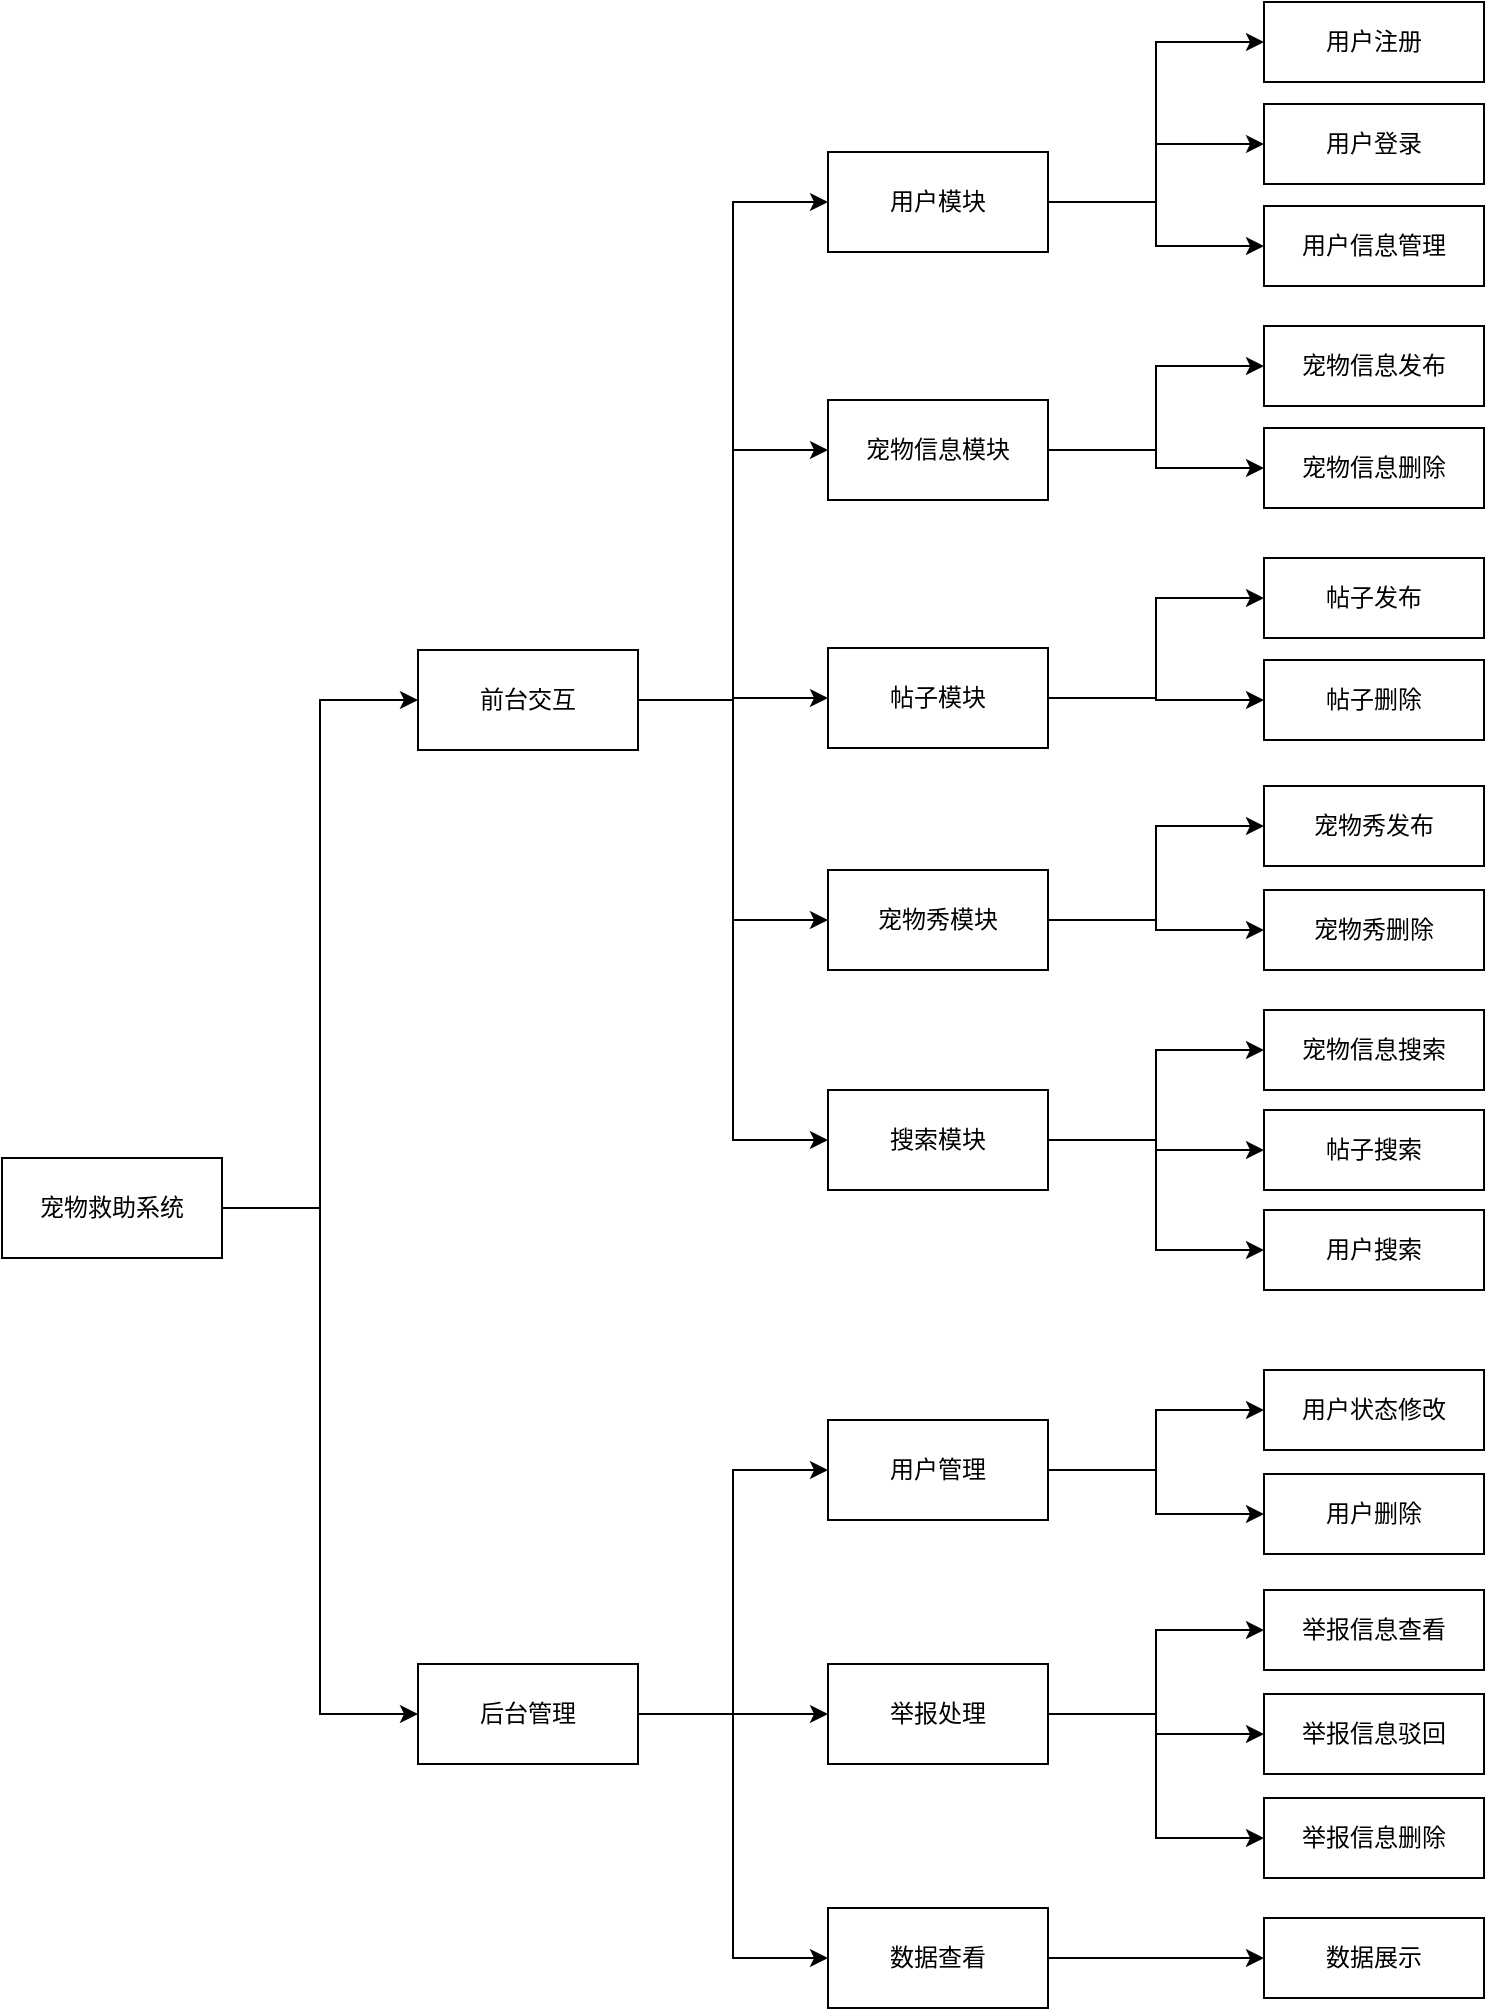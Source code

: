 <mxfile version="21.2.0" type="github">
  <diagram name="第 1 页" id="mkupdMt_LEtYy61-9lSY">
    <mxGraphModel dx="993" dy="949" grid="0" gridSize="10" guides="1" tooltips="1" connect="1" arrows="1" fold="1" page="0" pageScale="1" pageWidth="827" pageHeight="1169" math="0" shadow="0">
      <root>
        <mxCell id="0" />
        <mxCell id="1" parent="0" />
        <mxCell id="m7fBolxANu1u9ZSStpLS-4" style="edgeStyle=orthogonalEdgeStyle;rounded=0;orthogonalLoop=1;jettySize=auto;html=1;entryX=0;entryY=0.5;entryDx=0;entryDy=0;" edge="1" parent="1" source="m7fBolxANu1u9ZSStpLS-1" target="m7fBolxANu1u9ZSStpLS-3">
          <mxGeometry relative="1" as="geometry" />
        </mxCell>
        <mxCell id="m7fBolxANu1u9ZSStpLS-5" style="edgeStyle=orthogonalEdgeStyle;rounded=0;orthogonalLoop=1;jettySize=auto;html=1;entryX=0;entryY=0.5;entryDx=0;entryDy=0;" edge="1" parent="1" source="m7fBolxANu1u9ZSStpLS-1" target="m7fBolxANu1u9ZSStpLS-2">
          <mxGeometry relative="1" as="geometry" />
        </mxCell>
        <mxCell id="m7fBolxANu1u9ZSStpLS-1" value="宠物救助系统" style="html=1;whiteSpace=wrap;" vertex="1" parent="1">
          <mxGeometry x="2" y="215" width="110" height="50" as="geometry" />
        </mxCell>
        <mxCell id="m7fBolxANu1u9ZSStpLS-67" style="edgeStyle=orthogonalEdgeStyle;rounded=0;orthogonalLoop=1;jettySize=auto;html=1;entryX=0;entryY=0.5;entryDx=0;entryDy=0;" edge="1" parent="1" source="m7fBolxANu1u9ZSStpLS-2" target="m7fBolxANu1u9ZSStpLS-51">
          <mxGeometry relative="1" as="geometry" />
        </mxCell>
        <mxCell id="m7fBolxANu1u9ZSStpLS-68" style="edgeStyle=orthogonalEdgeStyle;rounded=0;orthogonalLoop=1;jettySize=auto;html=1;" edge="1" parent="1" source="m7fBolxANu1u9ZSStpLS-2" target="m7fBolxANu1u9ZSStpLS-52">
          <mxGeometry relative="1" as="geometry" />
        </mxCell>
        <mxCell id="m7fBolxANu1u9ZSStpLS-69" style="edgeStyle=orthogonalEdgeStyle;rounded=0;orthogonalLoop=1;jettySize=auto;html=1;entryX=0;entryY=0.5;entryDx=0;entryDy=0;" edge="1" parent="1" source="m7fBolxANu1u9ZSStpLS-2" target="m7fBolxANu1u9ZSStpLS-53">
          <mxGeometry relative="1" as="geometry" />
        </mxCell>
        <mxCell id="m7fBolxANu1u9ZSStpLS-2" value="后台管理" style="html=1;whiteSpace=wrap;" vertex="1" parent="1">
          <mxGeometry x="210" y="468" width="110" height="50" as="geometry" />
        </mxCell>
        <mxCell id="m7fBolxANu1u9ZSStpLS-46" style="edgeStyle=orthogonalEdgeStyle;rounded=0;orthogonalLoop=1;jettySize=auto;html=1;entryX=0;entryY=0.5;entryDx=0;entryDy=0;" edge="1" parent="1" source="m7fBolxANu1u9ZSStpLS-3" target="m7fBolxANu1u9ZSStpLS-10">
          <mxGeometry relative="1" as="geometry" />
        </mxCell>
        <mxCell id="m7fBolxANu1u9ZSStpLS-47" style="edgeStyle=orthogonalEdgeStyle;rounded=0;orthogonalLoop=1;jettySize=auto;html=1;entryX=0;entryY=0.5;entryDx=0;entryDy=0;" edge="1" parent="1" source="m7fBolxANu1u9ZSStpLS-3" target="m7fBolxANu1u9ZSStpLS-9">
          <mxGeometry relative="1" as="geometry" />
        </mxCell>
        <mxCell id="m7fBolxANu1u9ZSStpLS-48" style="edgeStyle=orthogonalEdgeStyle;rounded=0;orthogonalLoop=1;jettySize=auto;html=1;entryX=0;entryY=0.5;entryDx=0;entryDy=0;" edge="1" parent="1" source="m7fBolxANu1u9ZSStpLS-3" target="m7fBolxANu1u9ZSStpLS-8">
          <mxGeometry relative="1" as="geometry" />
        </mxCell>
        <mxCell id="m7fBolxANu1u9ZSStpLS-49" style="edgeStyle=orthogonalEdgeStyle;rounded=0;orthogonalLoop=1;jettySize=auto;html=1;entryX=0;entryY=0.5;entryDx=0;entryDy=0;" edge="1" parent="1" source="m7fBolxANu1u9ZSStpLS-3" target="m7fBolxANu1u9ZSStpLS-7">
          <mxGeometry relative="1" as="geometry" />
        </mxCell>
        <mxCell id="m7fBolxANu1u9ZSStpLS-50" style="edgeStyle=orthogonalEdgeStyle;rounded=0;orthogonalLoop=1;jettySize=auto;html=1;entryX=0;entryY=0.5;entryDx=0;entryDy=0;" edge="1" parent="1" source="m7fBolxANu1u9ZSStpLS-3" target="m7fBolxANu1u9ZSStpLS-6">
          <mxGeometry relative="1" as="geometry" />
        </mxCell>
        <mxCell id="m7fBolxANu1u9ZSStpLS-3" value="前台交互" style="html=1;whiteSpace=wrap;" vertex="1" parent="1">
          <mxGeometry x="210" y="-39" width="110" height="50" as="geometry" />
        </mxCell>
        <mxCell id="m7fBolxANu1u9ZSStpLS-43" style="edgeStyle=orthogonalEdgeStyle;rounded=0;orthogonalLoop=1;jettySize=auto;html=1;entryX=0;entryY=0.5;entryDx=0;entryDy=0;" edge="1" parent="1" source="m7fBolxANu1u9ZSStpLS-6" target="m7fBolxANu1u9ZSStpLS-31">
          <mxGeometry relative="1" as="geometry" />
        </mxCell>
        <mxCell id="m7fBolxANu1u9ZSStpLS-44" style="edgeStyle=orthogonalEdgeStyle;rounded=0;orthogonalLoop=1;jettySize=auto;html=1;entryX=0;entryY=0.5;entryDx=0;entryDy=0;" edge="1" parent="1" source="m7fBolxANu1u9ZSStpLS-6" target="m7fBolxANu1u9ZSStpLS-20">
          <mxGeometry relative="1" as="geometry" />
        </mxCell>
        <mxCell id="m7fBolxANu1u9ZSStpLS-45" style="edgeStyle=orthogonalEdgeStyle;rounded=0;orthogonalLoop=1;jettySize=auto;html=1;entryX=0;entryY=0.5;entryDx=0;entryDy=0;" edge="1" parent="1" source="m7fBolxANu1u9ZSStpLS-6" target="m7fBolxANu1u9ZSStpLS-32">
          <mxGeometry relative="1" as="geometry" />
        </mxCell>
        <mxCell id="m7fBolxANu1u9ZSStpLS-6" value="搜索模块" style="html=1;whiteSpace=wrap;" vertex="1" parent="1">
          <mxGeometry x="415" y="181" width="110" height="50" as="geometry" />
        </mxCell>
        <mxCell id="m7fBolxANu1u9ZSStpLS-41" style="edgeStyle=orthogonalEdgeStyle;rounded=0;orthogonalLoop=1;jettySize=auto;html=1;entryX=0;entryY=0.5;entryDx=0;entryDy=0;" edge="1" parent="1" source="m7fBolxANu1u9ZSStpLS-7" target="m7fBolxANu1u9ZSStpLS-27">
          <mxGeometry relative="1" as="geometry" />
        </mxCell>
        <mxCell id="m7fBolxANu1u9ZSStpLS-42" style="edgeStyle=orthogonalEdgeStyle;rounded=0;orthogonalLoop=1;jettySize=auto;html=1;entryX=0;entryY=0.5;entryDx=0;entryDy=0;" edge="1" parent="1" source="m7fBolxANu1u9ZSStpLS-7" target="m7fBolxANu1u9ZSStpLS-19">
          <mxGeometry relative="1" as="geometry" />
        </mxCell>
        <mxCell id="m7fBolxANu1u9ZSStpLS-7" value="宠物秀模块" style="html=1;whiteSpace=wrap;" vertex="1" parent="1">
          <mxGeometry x="415" y="71" width="110" height="50" as="geometry" />
        </mxCell>
        <mxCell id="m7fBolxANu1u9ZSStpLS-38" style="edgeStyle=orthogonalEdgeStyle;rounded=0;orthogonalLoop=1;jettySize=auto;html=1;entryX=0;entryY=0.5;entryDx=0;entryDy=0;" edge="1" parent="1" source="m7fBolxANu1u9ZSStpLS-8" target="m7fBolxANu1u9ZSStpLS-25">
          <mxGeometry relative="1" as="geometry" />
        </mxCell>
        <mxCell id="m7fBolxANu1u9ZSStpLS-39" style="edgeStyle=orthogonalEdgeStyle;rounded=0;orthogonalLoop=1;jettySize=auto;html=1;entryX=0;entryY=0.5;entryDx=0;entryDy=0;" edge="1" parent="1" source="m7fBolxANu1u9ZSStpLS-8" target="m7fBolxANu1u9ZSStpLS-26">
          <mxGeometry relative="1" as="geometry" />
        </mxCell>
        <mxCell id="m7fBolxANu1u9ZSStpLS-8" value="帖子模块" style="html=1;whiteSpace=wrap;" vertex="1" parent="1">
          <mxGeometry x="415" y="-40" width="110" height="50" as="geometry" />
        </mxCell>
        <mxCell id="m7fBolxANu1u9ZSStpLS-36" style="edgeStyle=orthogonalEdgeStyle;rounded=0;orthogonalLoop=1;jettySize=auto;html=1;entryX=0;entryY=0.5;entryDx=0;entryDy=0;" edge="1" parent="1" source="m7fBolxANu1u9ZSStpLS-9" target="m7fBolxANu1u9ZSStpLS-23">
          <mxGeometry relative="1" as="geometry" />
        </mxCell>
        <mxCell id="m7fBolxANu1u9ZSStpLS-37" style="edgeStyle=orthogonalEdgeStyle;rounded=0;orthogonalLoop=1;jettySize=auto;html=1;entryX=0;entryY=0.5;entryDx=0;entryDy=0;" edge="1" parent="1" source="m7fBolxANu1u9ZSStpLS-9" target="m7fBolxANu1u9ZSStpLS-24">
          <mxGeometry relative="1" as="geometry" />
        </mxCell>
        <mxCell id="m7fBolxANu1u9ZSStpLS-9" value="宠物信息模块" style="html=1;whiteSpace=wrap;" vertex="1" parent="1">
          <mxGeometry x="415" y="-164" width="110" height="50" as="geometry" />
        </mxCell>
        <mxCell id="m7fBolxANu1u9ZSStpLS-33" style="edgeStyle=orthogonalEdgeStyle;rounded=0;orthogonalLoop=1;jettySize=auto;html=1;entryX=0;entryY=0.5;entryDx=0;entryDy=0;" edge="1" parent="1" source="m7fBolxANu1u9ZSStpLS-10" target="m7fBolxANu1u9ZSStpLS-13">
          <mxGeometry relative="1" as="geometry" />
        </mxCell>
        <mxCell id="m7fBolxANu1u9ZSStpLS-34" style="edgeStyle=orthogonalEdgeStyle;rounded=0;orthogonalLoop=1;jettySize=auto;html=1;entryX=0;entryY=0.5;entryDx=0;entryDy=0;" edge="1" parent="1" source="m7fBolxANu1u9ZSStpLS-10" target="m7fBolxANu1u9ZSStpLS-21">
          <mxGeometry relative="1" as="geometry" />
        </mxCell>
        <mxCell id="m7fBolxANu1u9ZSStpLS-35" style="edgeStyle=orthogonalEdgeStyle;rounded=0;orthogonalLoop=1;jettySize=auto;html=1;entryX=0;entryY=0.5;entryDx=0;entryDy=0;" edge="1" parent="1" source="m7fBolxANu1u9ZSStpLS-10" target="m7fBolxANu1u9ZSStpLS-22">
          <mxGeometry relative="1" as="geometry" />
        </mxCell>
        <mxCell id="m7fBolxANu1u9ZSStpLS-10" value="用户模块" style="html=1;whiteSpace=wrap;" vertex="1" parent="1">
          <mxGeometry x="415" y="-288" width="110" height="50" as="geometry" />
        </mxCell>
        <mxCell id="m7fBolxANu1u9ZSStpLS-13" value="用户注册" style="html=1;whiteSpace=wrap;" vertex="1" parent="1">
          <mxGeometry x="633" y="-363" width="110" height="40" as="geometry" />
        </mxCell>
        <mxCell id="m7fBolxANu1u9ZSStpLS-19" value="宠物秀删除" style="html=1;whiteSpace=wrap;" vertex="1" parent="1">
          <mxGeometry x="633" y="81" width="110" height="40" as="geometry" />
        </mxCell>
        <mxCell id="m7fBolxANu1u9ZSStpLS-20" value="宠物信息搜索" style="html=1;whiteSpace=wrap;" vertex="1" parent="1">
          <mxGeometry x="633" y="141" width="110" height="40" as="geometry" />
        </mxCell>
        <mxCell id="m7fBolxANu1u9ZSStpLS-21" value="用户登录" style="html=1;whiteSpace=wrap;" vertex="1" parent="1">
          <mxGeometry x="633" y="-312" width="110" height="40" as="geometry" />
        </mxCell>
        <mxCell id="m7fBolxANu1u9ZSStpLS-22" value="用户信息管理" style="html=1;whiteSpace=wrap;" vertex="1" parent="1">
          <mxGeometry x="633" y="-261" width="110" height="40" as="geometry" />
        </mxCell>
        <mxCell id="m7fBolxANu1u9ZSStpLS-23" value="宠物信息发布" style="html=1;whiteSpace=wrap;" vertex="1" parent="1">
          <mxGeometry x="633" y="-201" width="110" height="40" as="geometry" />
        </mxCell>
        <mxCell id="m7fBolxANu1u9ZSStpLS-24" value="宠物信息删除" style="html=1;whiteSpace=wrap;" vertex="1" parent="1">
          <mxGeometry x="633" y="-150" width="110" height="40" as="geometry" />
        </mxCell>
        <mxCell id="m7fBolxANu1u9ZSStpLS-25" value="帖子发布" style="html=1;whiteSpace=wrap;" vertex="1" parent="1">
          <mxGeometry x="633" y="-85" width="110" height="40" as="geometry" />
        </mxCell>
        <mxCell id="m7fBolxANu1u9ZSStpLS-26" value="帖子删除" style="html=1;whiteSpace=wrap;" vertex="1" parent="1">
          <mxGeometry x="633" y="-34" width="110" height="40" as="geometry" />
        </mxCell>
        <mxCell id="m7fBolxANu1u9ZSStpLS-27" value="宠物秀发布" style="html=1;whiteSpace=wrap;" vertex="1" parent="1">
          <mxGeometry x="633" y="29" width="110" height="40" as="geometry" />
        </mxCell>
        <mxCell id="m7fBolxANu1u9ZSStpLS-31" value="帖子搜索" style="html=1;whiteSpace=wrap;" vertex="1" parent="1">
          <mxGeometry x="633" y="191" width="110" height="40" as="geometry" />
        </mxCell>
        <mxCell id="m7fBolxANu1u9ZSStpLS-32" value="用户搜索" style="html=1;whiteSpace=wrap;" vertex="1" parent="1">
          <mxGeometry x="633" y="241" width="110" height="40" as="geometry" />
        </mxCell>
        <mxCell id="m7fBolxANu1u9ZSStpLS-61" style="edgeStyle=orthogonalEdgeStyle;rounded=0;orthogonalLoop=1;jettySize=auto;html=1;entryX=0;entryY=0.5;entryDx=0;entryDy=0;" edge="1" parent="1" source="m7fBolxANu1u9ZSStpLS-51" target="m7fBolxANu1u9ZSStpLS-54">
          <mxGeometry relative="1" as="geometry" />
        </mxCell>
        <mxCell id="m7fBolxANu1u9ZSStpLS-62" style="edgeStyle=orthogonalEdgeStyle;rounded=0;orthogonalLoop=1;jettySize=auto;html=1;entryX=0;entryY=0.5;entryDx=0;entryDy=0;" edge="1" parent="1" source="m7fBolxANu1u9ZSStpLS-51" target="m7fBolxANu1u9ZSStpLS-56">
          <mxGeometry relative="1" as="geometry" />
        </mxCell>
        <mxCell id="m7fBolxANu1u9ZSStpLS-51" value="用户管理" style="html=1;whiteSpace=wrap;" vertex="1" parent="1">
          <mxGeometry x="415" y="346" width="110" height="50" as="geometry" />
        </mxCell>
        <mxCell id="m7fBolxANu1u9ZSStpLS-63" style="edgeStyle=orthogonalEdgeStyle;rounded=0;orthogonalLoop=1;jettySize=auto;html=1;entryX=0;entryY=0.5;entryDx=0;entryDy=0;" edge="1" parent="1" source="m7fBolxANu1u9ZSStpLS-52" target="m7fBolxANu1u9ZSStpLS-55">
          <mxGeometry relative="1" as="geometry" />
        </mxCell>
        <mxCell id="m7fBolxANu1u9ZSStpLS-64" style="edgeStyle=orthogonalEdgeStyle;rounded=0;orthogonalLoop=1;jettySize=auto;html=1;entryX=0;entryY=0.5;entryDx=0;entryDy=0;" edge="1" parent="1" source="m7fBolxANu1u9ZSStpLS-52" target="m7fBolxANu1u9ZSStpLS-57">
          <mxGeometry relative="1" as="geometry" />
        </mxCell>
        <mxCell id="m7fBolxANu1u9ZSStpLS-65" style="edgeStyle=orthogonalEdgeStyle;rounded=0;orthogonalLoop=1;jettySize=auto;html=1;entryX=0;entryY=0.5;entryDx=0;entryDy=0;" edge="1" parent="1" source="m7fBolxANu1u9ZSStpLS-52" target="m7fBolxANu1u9ZSStpLS-58">
          <mxGeometry relative="1" as="geometry" />
        </mxCell>
        <mxCell id="m7fBolxANu1u9ZSStpLS-52" value="举报处理" style="html=1;whiteSpace=wrap;" vertex="1" parent="1">
          <mxGeometry x="415" y="468" width="110" height="50" as="geometry" />
        </mxCell>
        <mxCell id="m7fBolxANu1u9ZSStpLS-66" style="edgeStyle=orthogonalEdgeStyle;rounded=0;orthogonalLoop=1;jettySize=auto;html=1;entryX=0;entryY=0.5;entryDx=0;entryDy=0;" edge="1" parent="1" source="m7fBolxANu1u9ZSStpLS-53" target="m7fBolxANu1u9ZSStpLS-60">
          <mxGeometry relative="1" as="geometry" />
        </mxCell>
        <mxCell id="m7fBolxANu1u9ZSStpLS-53" value="数据查看" style="html=1;whiteSpace=wrap;" vertex="1" parent="1">
          <mxGeometry x="415" y="590" width="110" height="50" as="geometry" />
        </mxCell>
        <mxCell id="m7fBolxANu1u9ZSStpLS-54" value="用户状态修改" style="html=1;whiteSpace=wrap;" vertex="1" parent="1">
          <mxGeometry x="633" y="321" width="110" height="40" as="geometry" />
        </mxCell>
        <mxCell id="m7fBolxANu1u9ZSStpLS-55" value="举报信息查看" style="html=1;whiteSpace=wrap;" vertex="1" parent="1">
          <mxGeometry x="633" y="431" width="110" height="40" as="geometry" />
        </mxCell>
        <mxCell id="m7fBolxANu1u9ZSStpLS-56" value="用户删除" style="html=1;whiteSpace=wrap;" vertex="1" parent="1">
          <mxGeometry x="633" y="373" width="110" height="40" as="geometry" />
        </mxCell>
        <mxCell id="m7fBolxANu1u9ZSStpLS-57" value="举报信息驳回" style="html=1;whiteSpace=wrap;" vertex="1" parent="1">
          <mxGeometry x="633" y="483" width="110" height="40" as="geometry" />
        </mxCell>
        <mxCell id="m7fBolxANu1u9ZSStpLS-58" value="举报信息删除" style="html=1;whiteSpace=wrap;" vertex="1" parent="1">
          <mxGeometry x="633" y="535" width="110" height="40" as="geometry" />
        </mxCell>
        <mxCell id="m7fBolxANu1u9ZSStpLS-60" value="数据展示" style="html=1;whiteSpace=wrap;" vertex="1" parent="1">
          <mxGeometry x="633" y="595" width="110" height="40" as="geometry" />
        </mxCell>
      </root>
    </mxGraphModel>
  </diagram>
</mxfile>
